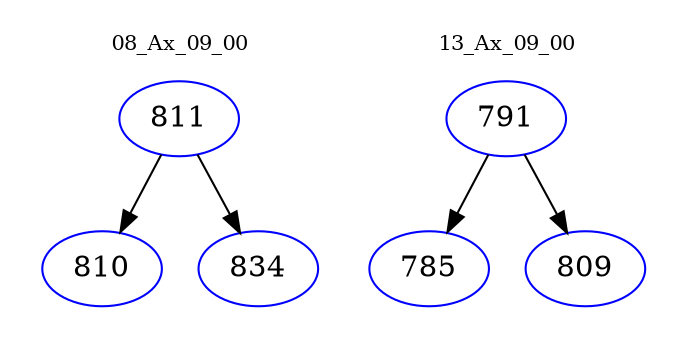 digraph{
subgraph cluster_0 {
color = white
label = "08_Ax_09_00";
fontsize=10;
T0_811 [label="811", color="blue"]
T0_811 -> T0_810 [color="black"]
T0_810 [label="810", color="blue"]
T0_811 -> T0_834 [color="black"]
T0_834 [label="834", color="blue"]
}
subgraph cluster_1 {
color = white
label = "13_Ax_09_00";
fontsize=10;
T1_791 [label="791", color="blue"]
T1_791 -> T1_785 [color="black"]
T1_785 [label="785", color="blue"]
T1_791 -> T1_809 [color="black"]
T1_809 [label="809", color="blue"]
}
}
